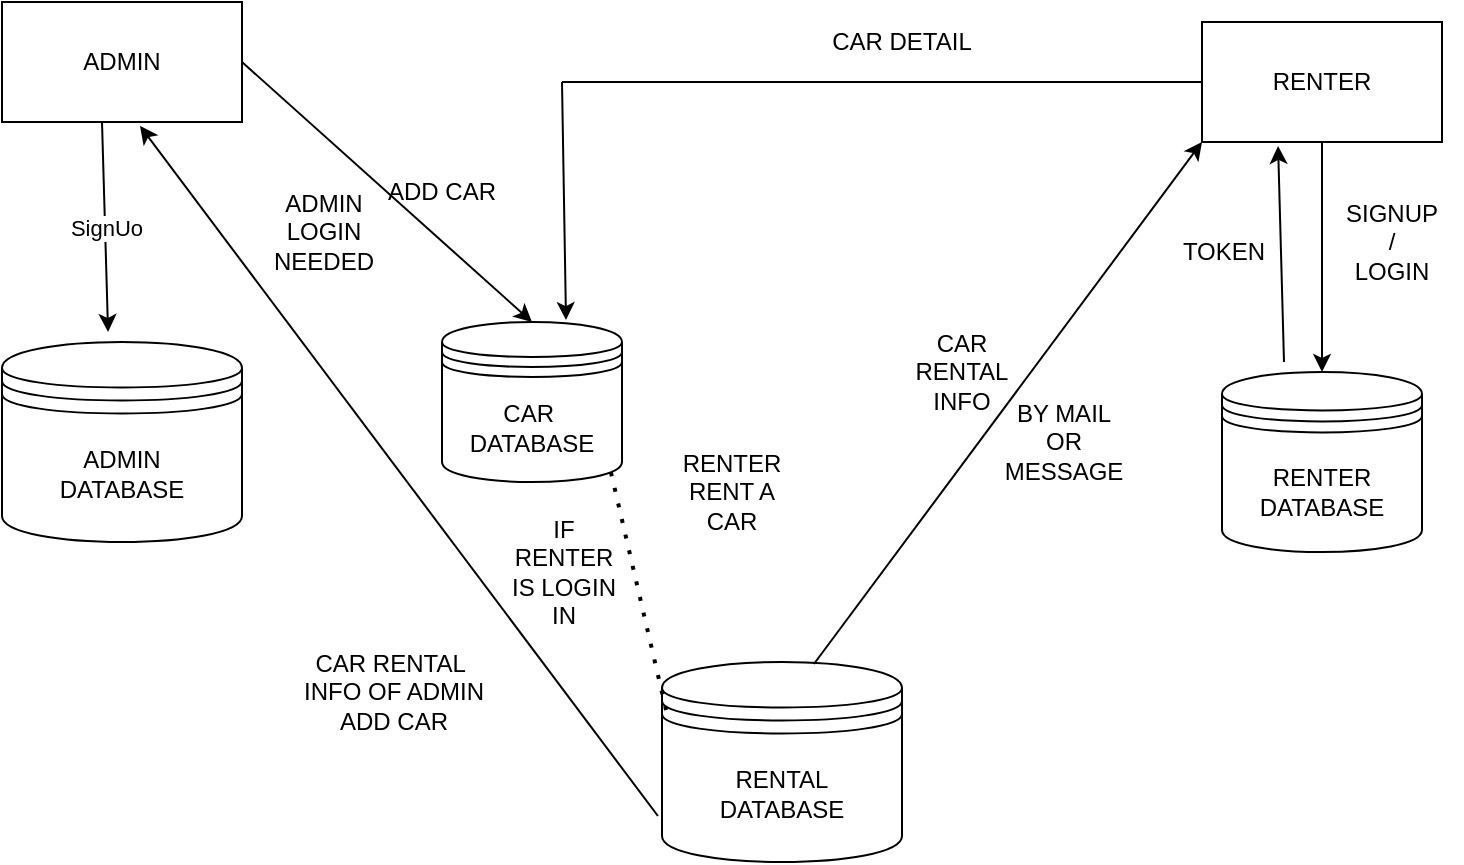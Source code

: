 <mxfile>
    <diagram id="ylVxhadJ1VaJwkY7DLkN" name="Page-1">
        <mxGraphModel dx="1122" dy="709" grid="1" gridSize="10" guides="1" tooltips="1" connect="1" arrows="1" fold="1" page="1" pageScale="1" pageWidth="827" pageHeight="1169" math="0" shadow="0">
            <root>
                <mxCell id="0"/>
                <mxCell id="1" parent="0"/>
                <mxCell id="2" value="ADMIN" style="whiteSpace=wrap;html=1;" vertex="1" parent="1">
                    <mxGeometry x="49" y="110" width="120" height="60" as="geometry"/>
                </mxCell>
                <mxCell id="3" value="RENTER" style="rounded=0;whiteSpace=wrap;html=1;" vertex="1" parent="1">
                    <mxGeometry x="649" y="120" width="120" height="60" as="geometry"/>
                </mxCell>
                <mxCell id="5" value="CAR&amp;nbsp;&lt;br&gt;DATABASE" style="shape=datastore;whiteSpace=wrap;html=1;" vertex="1" parent="1">
                    <mxGeometry x="269" y="270" width="90" height="80" as="geometry"/>
                </mxCell>
                <mxCell id="6" value="RENTAL &lt;br&gt;DATABASE" style="shape=datastore;whiteSpace=wrap;html=1;" vertex="1" parent="1">
                    <mxGeometry x="379" y="440" width="120" height="100" as="geometry"/>
                </mxCell>
                <mxCell id="7" value="ADMIN&lt;br&gt;DATABASE" style="shape=datastore;whiteSpace=wrap;html=1;" vertex="1" parent="1">
                    <mxGeometry x="49" y="280" width="120" height="100" as="geometry"/>
                </mxCell>
                <mxCell id="8" value="RENTER&lt;br&gt;DATABASE" style="shape=datastore;whiteSpace=wrap;html=1;" vertex="1" parent="1">
                    <mxGeometry x="659" y="295" width="100" height="90" as="geometry"/>
                </mxCell>
                <mxCell id="9" value="" style="endArrow=classic;html=1;entryX=0.442;entryY=-0.05;entryDx=0;entryDy=0;entryPerimeter=0;" edge="1" parent="1" target="7">
                    <mxGeometry relative="1" as="geometry">
                        <mxPoint x="99" y="170" as="sourcePoint"/>
                        <mxPoint x="109" y="271" as="targetPoint"/>
                    </mxGeometry>
                </mxCell>
                <mxCell id="10" value="SignUo" style="edgeLabel;resizable=0;html=1;align=center;verticalAlign=middle;rotation=0;" connectable="0" vertex="1" parent="9">
                    <mxGeometry relative="1" as="geometry"/>
                </mxCell>
                <mxCell id="14" value="" style="endArrow=classic;html=1;exitX=0.5;exitY=1;exitDx=0;exitDy=0;entryX=0.5;entryY=0;entryDx=0;entryDy=0;" edge="1" parent="1" source="3" target="8">
                    <mxGeometry width="50" height="50" relative="1" as="geometry">
                        <mxPoint x="709" y="190" as="sourcePoint"/>
                        <mxPoint x="709" y="290" as="targetPoint"/>
                    </mxGeometry>
                </mxCell>
                <mxCell id="15" value="" style="endArrow=classic;html=1;exitX=1;exitY=0.5;exitDx=0;exitDy=0;entryX=0.5;entryY=0;entryDx=0;entryDy=0;" edge="1" parent="1" source="2" target="5">
                    <mxGeometry width="50" height="50" relative="1" as="geometry">
                        <mxPoint x="399" y="260" as="sourcePoint"/>
                        <mxPoint x="449" y="210" as="targetPoint"/>
                    </mxGeometry>
                </mxCell>
                <mxCell id="16" value="ADD CAR" style="text;html=1;strokeColor=none;fillColor=none;align=center;verticalAlign=middle;whiteSpace=wrap;rounded=0;" vertex="1" parent="1">
                    <mxGeometry x="239" y="190" width="60" height="30" as="geometry"/>
                </mxCell>
                <mxCell id="17" value="" style="endArrow=none;html=1;entryX=0;entryY=0.5;entryDx=0;entryDy=0;" edge="1" parent="1" target="3">
                    <mxGeometry width="50" height="50" relative="1" as="geometry">
                        <mxPoint x="329" y="150" as="sourcePoint"/>
                        <mxPoint x="640" y="150" as="targetPoint"/>
                    </mxGeometry>
                </mxCell>
                <mxCell id="18" value="" style="endArrow=classic;html=1;entryX=0.689;entryY=-0.012;entryDx=0;entryDy=0;entryPerimeter=0;" edge="1" parent="1" target="5">
                    <mxGeometry width="50" height="50" relative="1" as="geometry">
                        <mxPoint x="329" y="150" as="sourcePoint"/>
                        <mxPoint x="449" y="200" as="targetPoint"/>
                    </mxGeometry>
                </mxCell>
                <mxCell id="20" value="CAR DETAIL" style="text;html=1;strokeColor=none;fillColor=none;align=center;verticalAlign=middle;whiteSpace=wrap;rounded=0;" vertex="1" parent="1">
                    <mxGeometry x="459" y="110" width="80" height="40" as="geometry"/>
                </mxCell>
                <mxCell id="21" value="SIGNUP&lt;br&gt;/&lt;br&gt;LOGIN" style="text;html=1;strokeColor=none;fillColor=none;align=center;verticalAlign=middle;whiteSpace=wrap;rounded=0;" vertex="1" parent="1">
                    <mxGeometry x="709" y="210" width="70" height="40" as="geometry"/>
                </mxCell>
                <mxCell id="24" value="RENTER RENT A CAR" style="text;html=1;strokeColor=none;fillColor=none;align=center;verticalAlign=middle;whiteSpace=wrap;rounded=0;" vertex="1" parent="1">
                    <mxGeometry x="384" y="340" width="60" height="30" as="geometry"/>
                </mxCell>
                <mxCell id="25" value="" style="endArrow=classic;html=1;entryX=0;entryY=1;entryDx=0;entryDy=0;exitX=0.633;exitY=0.01;exitDx=0;exitDy=0;exitPerimeter=0;" edge="1" parent="1" source="6" target="3">
                    <mxGeometry width="50" height="50" relative="1" as="geometry">
                        <mxPoint x="399" y="320" as="sourcePoint"/>
                        <mxPoint x="449" y="270" as="targetPoint"/>
                    </mxGeometry>
                </mxCell>
                <mxCell id="26" value="CAR RENTAL INFO" style="text;html=1;strokeColor=none;fillColor=none;align=center;verticalAlign=middle;whiteSpace=wrap;rounded=0;" vertex="1" parent="1">
                    <mxGeometry x="499" y="280" width="60" height="30" as="geometry"/>
                </mxCell>
                <mxCell id="27" value="" style="endArrow=classic;html=1;exitX=-0.017;exitY=0.77;exitDx=0;exitDy=0;exitPerimeter=0;entryX=0.575;entryY=1.033;entryDx=0;entryDy=0;entryPerimeter=0;" edge="1" parent="1" source="6" target="2">
                    <mxGeometry width="50" height="50" relative="1" as="geometry">
                        <mxPoint x="399" y="460" as="sourcePoint"/>
                        <mxPoint x="449" y="410" as="targetPoint"/>
                    </mxGeometry>
                </mxCell>
                <mxCell id="28" value="CAR RENTAL&amp;nbsp; INFO OF ADMIN ADD CAR" style="text;html=1;strokeColor=none;fillColor=none;align=center;verticalAlign=middle;whiteSpace=wrap;rounded=0;" vertex="1" parent="1">
                    <mxGeometry x="190" y="425" width="110" height="60" as="geometry"/>
                </mxCell>
                <mxCell id="29" value="" style="endArrow=classic;html=1;entryX=0.317;entryY=1.033;entryDx=0;entryDy=0;entryPerimeter=0;" edge="1" parent="1" target="3">
                    <mxGeometry width="50" height="50" relative="1" as="geometry">
                        <mxPoint x="690" y="290" as="sourcePoint"/>
                        <mxPoint x="660" y="190" as="targetPoint"/>
                    </mxGeometry>
                </mxCell>
                <mxCell id="30" value="TOKEN" style="text;html=1;strokeColor=none;fillColor=none;align=center;verticalAlign=middle;whiteSpace=wrap;rounded=0;" vertex="1" parent="1">
                    <mxGeometry x="630" y="220" width="60" height="30" as="geometry"/>
                </mxCell>
                <mxCell id="32" value="" style="endArrow=none;dashed=1;html=1;dashPattern=1 3;strokeWidth=2;exitX=0.017;exitY=0.24;exitDx=0;exitDy=0;exitPerimeter=0;entryX=0.933;entryY=0.913;entryDx=0;entryDy=0;entryPerimeter=0;" edge="1" parent="1" source="6" target="5">
                    <mxGeometry width="50" height="50" relative="1" as="geometry">
                        <mxPoint x="309" y="400" as="sourcePoint"/>
                        <mxPoint x="360" y="350" as="targetPoint"/>
                    </mxGeometry>
                </mxCell>
                <mxCell id="33" value="IF RENTER IS LOGIN IN" style="text;html=1;strokeColor=none;fillColor=none;align=center;verticalAlign=middle;whiteSpace=wrap;rounded=0;" vertex="1" parent="1">
                    <mxGeometry x="300" y="380" width="60" height="30" as="geometry"/>
                </mxCell>
                <mxCell id="34" value="ADMIN LOGIN NEEDED" style="text;html=1;strokeColor=none;fillColor=none;align=center;verticalAlign=middle;whiteSpace=wrap;rounded=0;" vertex="1" parent="1">
                    <mxGeometry x="180" y="210" width="60" height="30" as="geometry"/>
                </mxCell>
                <mxCell id="35" value="BY MAIL OR MESSAGE" style="text;html=1;strokeColor=none;fillColor=none;align=center;verticalAlign=middle;whiteSpace=wrap;rounded=0;" vertex="1" parent="1">
                    <mxGeometry x="550" y="315" width="60" height="30" as="geometry"/>
                </mxCell>
            </root>
        </mxGraphModel>
    </diagram>
</mxfile>